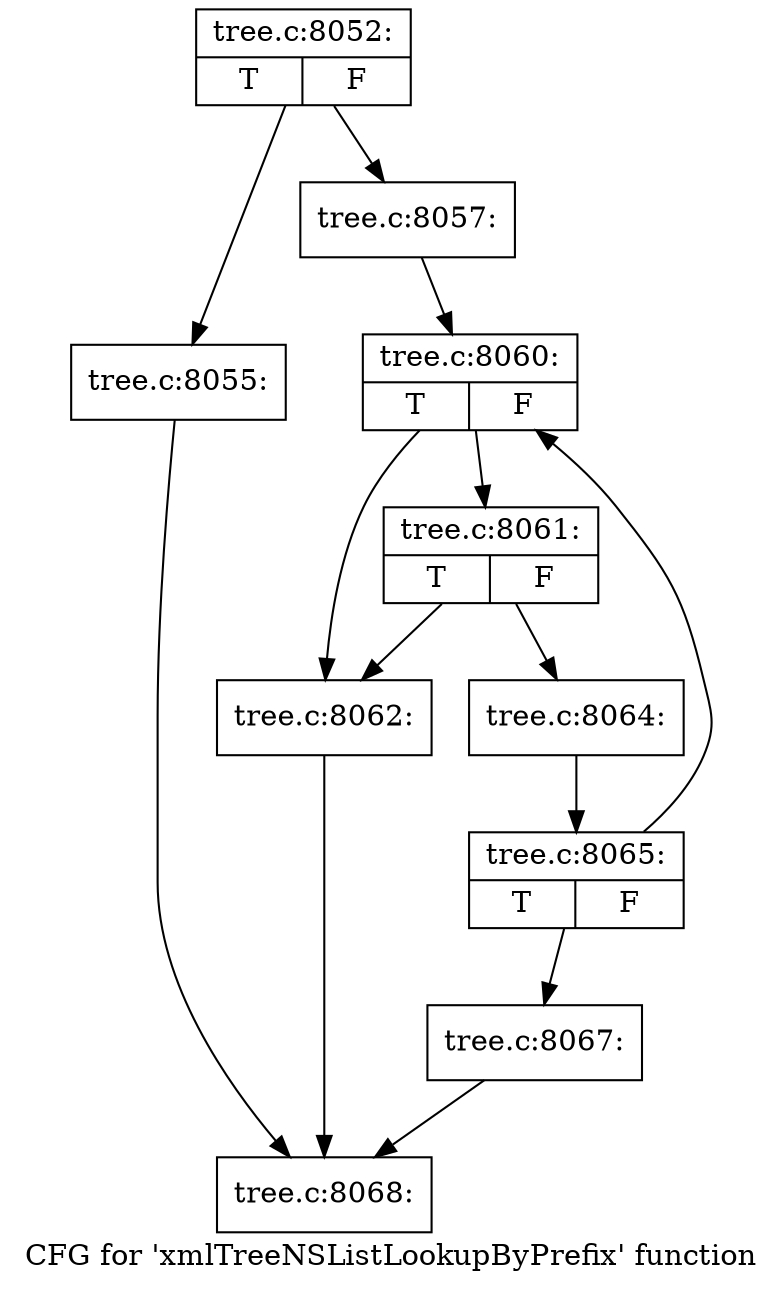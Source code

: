 digraph "CFG for 'xmlTreeNSListLookupByPrefix' function" {
	label="CFG for 'xmlTreeNSListLookupByPrefix' function";

	Node0x55ad0bfdf480 [shape=record,label="{tree.c:8052:|{<s0>T|<s1>F}}"];
	Node0x55ad0bfdf480 -> Node0x55ad0bfdffe0;
	Node0x55ad0bfdf480 -> Node0x55ad0bfe1ed0;
	Node0x55ad0bfdffe0 [shape=record,label="{tree.c:8055:}"];
	Node0x55ad0bfdffe0 -> Node0x55ad0bfdf660;
	Node0x55ad0bfe1ed0 [shape=record,label="{tree.c:8057:}"];
	Node0x55ad0bfe1ed0 -> Node0x55ad0bfe6a30;
	Node0x55ad0bfe6a30 [shape=record,label="{tree.c:8060:|{<s0>T|<s1>F}}"];
	Node0x55ad0bfe6a30 -> Node0x55ad0bfe6d60;
	Node0x55ad0bfe6a30 -> Node0x55ad0bfe6e00;
	Node0x55ad0bfe6e00 [shape=record,label="{tree.c:8061:|{<s0>T|<s1>F}}"];
	Node0x55ad0bfe6e00 -> Node0x55ad0bfe6d60;
	Node0x55ad0bfe6e00 -> Node0x55ad0bfe6db0;
	Node0x55ad0bfe6d60 [shape=record,label="{tree.c:8062:}"];
	Node0x55ad0bfe6d60 -> Node0x55ad0bfdf660;
	Node0x55ad0bfe6db0 [shape=record,label="{tree.c:8064:}"];
	Node0x55ad0bfe6db0 -> Node0x55ad0bfe69e0;
	Node0x55ad0bfe69e0 [shape=record,label="{tree.c:8065:|{<s0>T|<s1>F}}"];
	Node0x55ad0bfe69e0 -> Node0x55ad0bfe6a30;
	Node0x55ad0bfe69e0 -> Node0x55ad0bfe6990;
	Node0x55ad0bfe6990 [shape=record,label="{tree.c:8067:}"];
	Node0x55ad0bfe6990 -> Node0x55ad0bfdf660;
	Node0x55ad0bfdf660 [shape=record,label="{tree.c:8068:}"];
}
